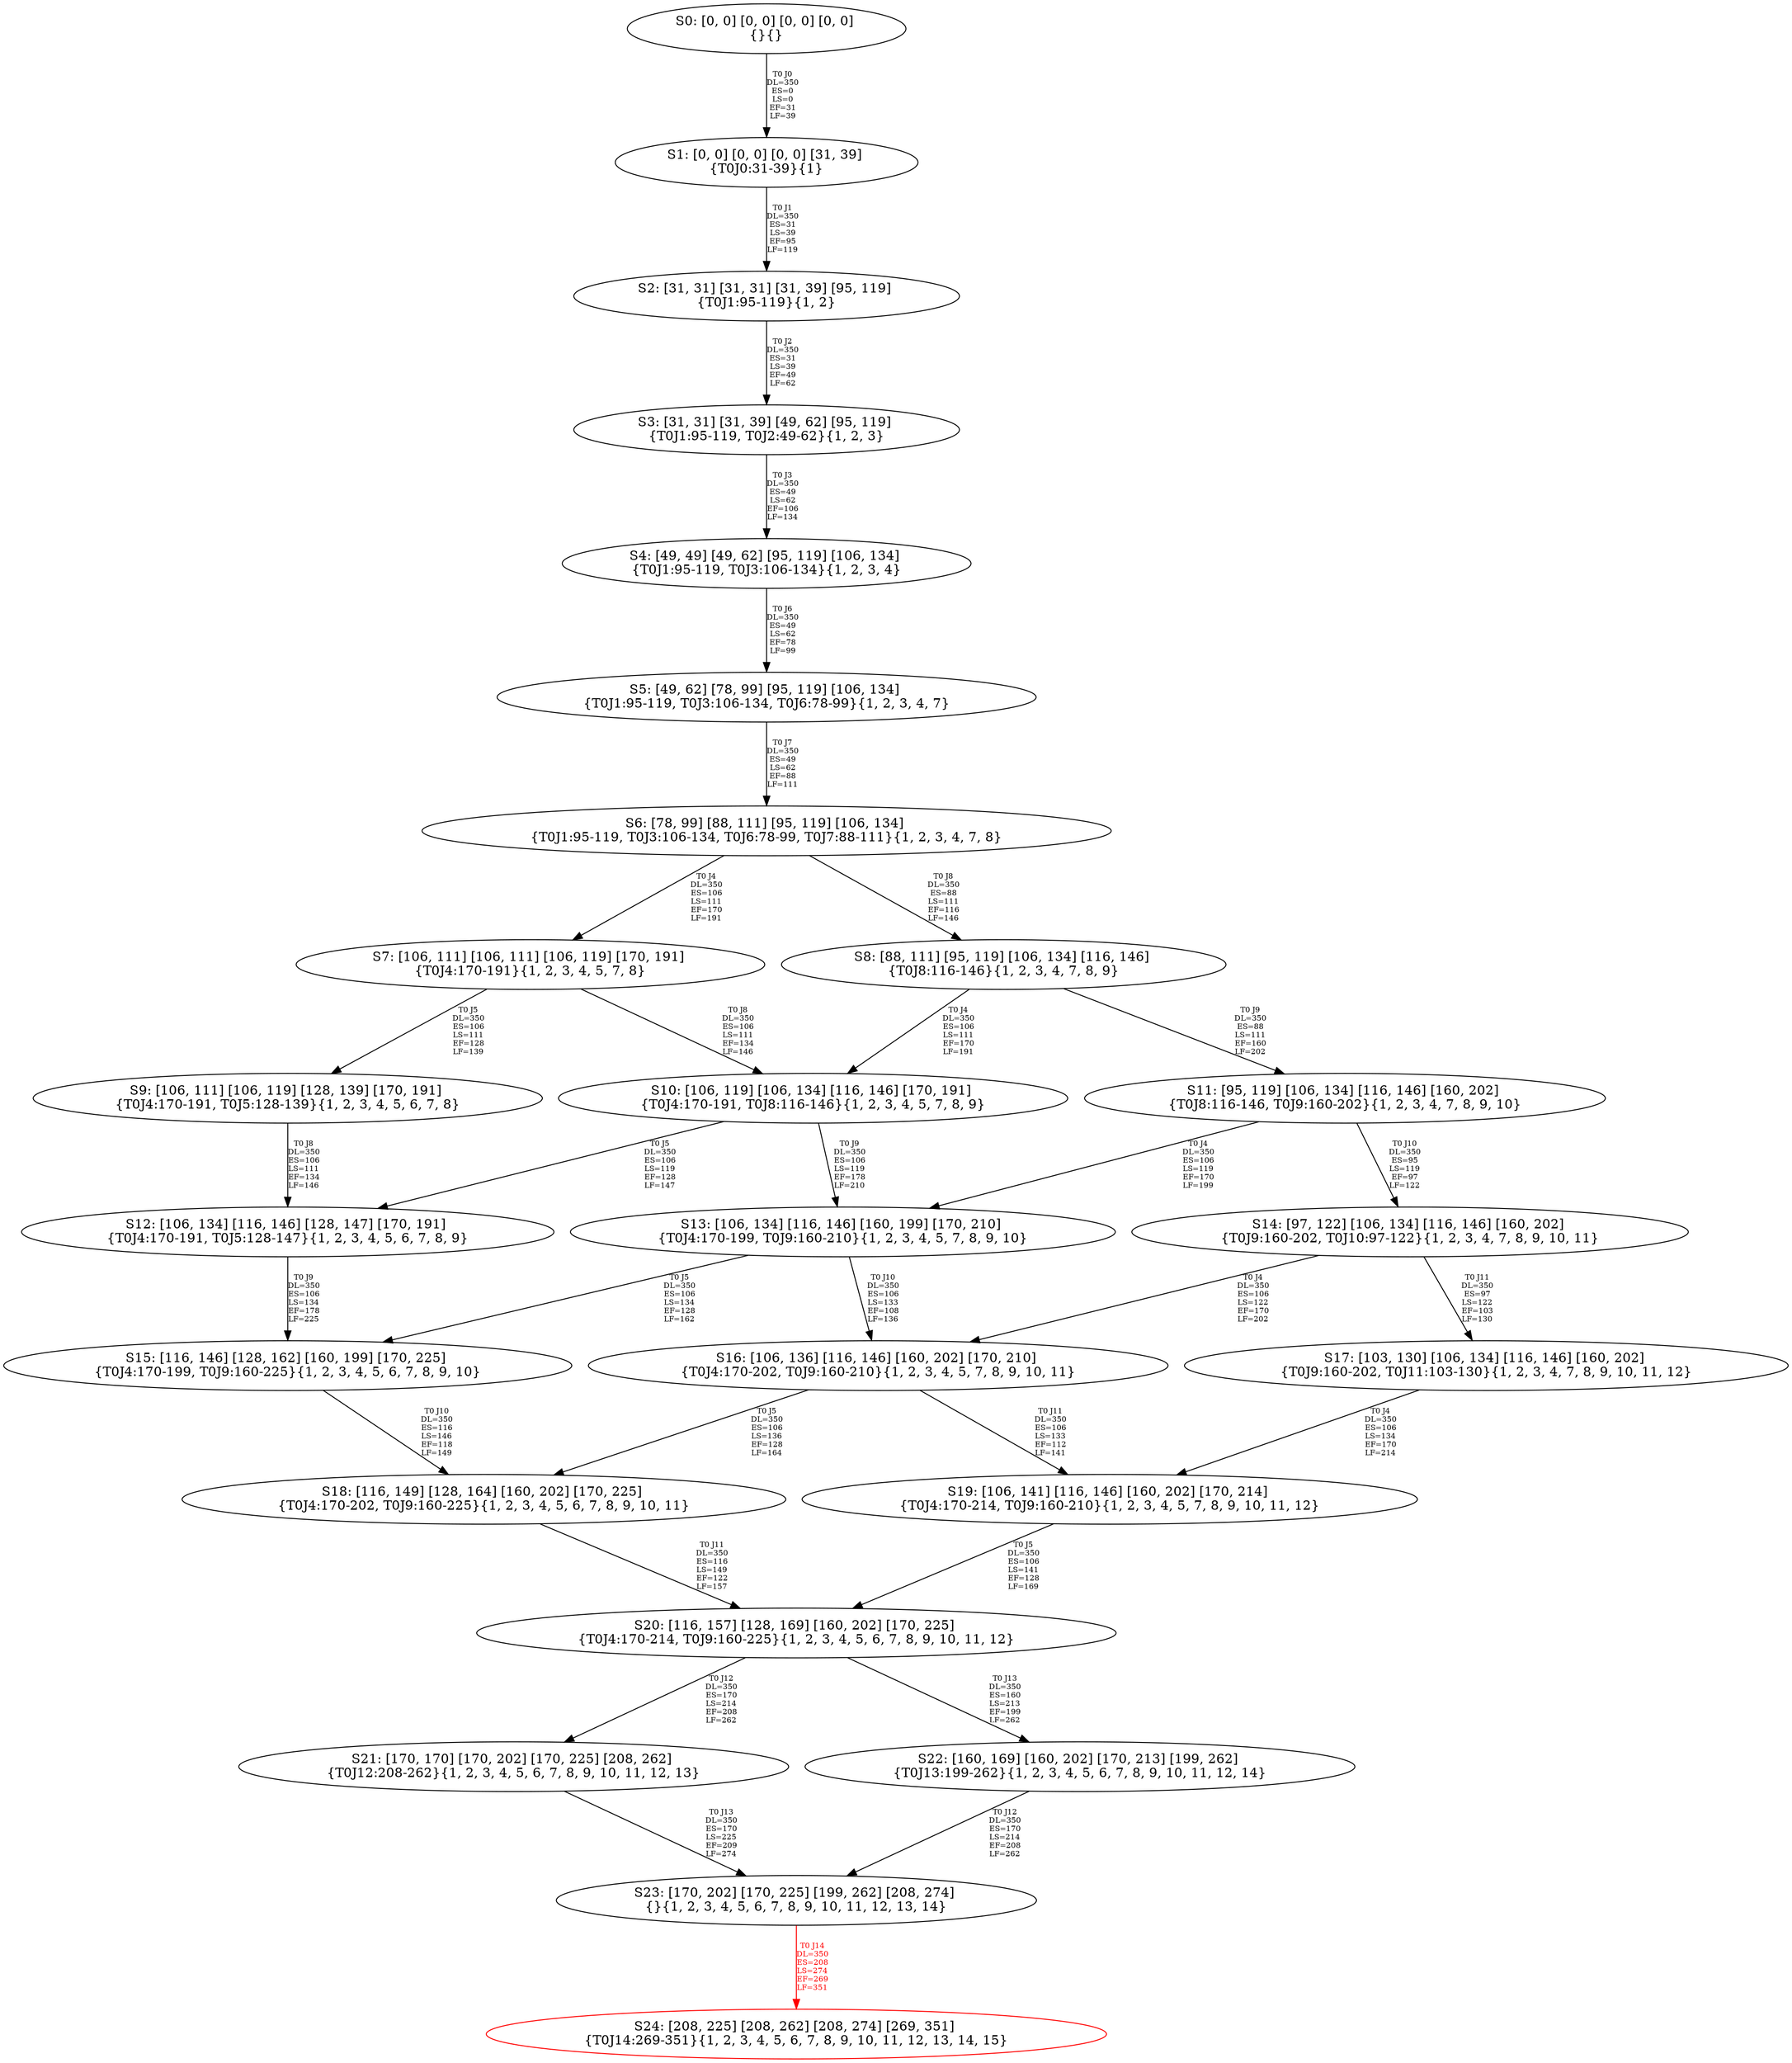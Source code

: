 digraph {
	S0[label="S0: [0, 0] [0, 0] [0, 0] [0, 0] \n{}{}"];
	S1[label="S1: [0, 0] [0, 0] [0, 0] [31, 39] \n{T0J0:31-39}{1}"];
	S2[label="S2: [31, 31] [31, 31] [31, 39] [95, 119] \n{T0J1:95-119}{1, 2}"];
	S3[label="S3: [31, 31] [31, 39] [49, 62] [95, 119] \n{T0J1:95-119, T0J2:49-62}{1, 2, 3}"];
	S4[label="S4: [49, 49] [49, 62] [95, 119] [106, 134] \n{T0J1:95-119, T0J3:106-134}{1, 2, 3, 4}"];
	S5[label="S5: [49, 62] [78, 99] [95, 119] [106, 134] \n{T0J1:95-119, T0J3:106-134, T0J6:78-99}{1, 2, 3, 4, 7}"];
	S6[label="S6: [78, 99] [88, 111] [95, 119] [106, 134] \n{T0J1:95-119, T0J3:106-134, T0J6:78-99, T0J7:88-111}{1, 2, 3, 4, 7, 8}"];
	S7[label="S7: [106, 111] [106, 111] [106, 119] [170, 191] \n{T0J4:170-191}{1, 2, 3, 4, 5, 7, 8}"];
	S8[label="S8: [88, 111] [95, 119] [106, 134] [116, 146] \n{T0J8:116-146}{1, 2, 3, 4, 7, 8, 9}"];
	S9[label="S9: [106, 111] [106, 119] [128, 139] [170, 191] \n{T0J4:170-191, T0J5:128-139}{1, 2, 3, 4, 5, 6, 7, 8}"];
	S10[label="S10: [106, 119] [106, 134] [116, 146] [170, 191] \n{T0J4:170-191, T0J8:116-146}{1, 2, 3, 4, 5, 7, 8, 9}"];
	S11[label="S11: [95, 119] [106, 134] [116, 146] [160, 202] \n{T0J8:116-146, T0J9:160-202}{1, 2, 3, 4, 7, 8, 9, 10}"];
	S12[label="S12: [106, 134] [116, 146] [128, 147] [170, 191] \n{T0J4:170-191, T0J5:128-147}{1, 2, 3, 4, 5, 6, 7, 8, 9}"];
	S13[label="S13: [106, 134] [116, 146] [160, 199] [170, 210] \n{T0J4:170-199, T0J9:160-210}{1, 2, 3, 4, 5, 7, 8, 9, 10}"];
	S14[label="S14: [97, 122] [106, 134] [116, 146] [160, 202] \n{T0J9:160-202, T0J10:97-122}{1, 2, 3, 4, 7, 8, 9, 10, 11}"];
	S15[label="S15: [116, 146] [128, 162] [160, 199] [170, 225] \n{T0J4:170-199, T0J9:160-225}{1, 2, 3, 4, 5, 6, 7, 8, 9, 10}"];
	S16[label="S16: [106, 136] [116, 146] [160, 202] [170, 210] \n{T0J4:170-202, T0J9:160-210}{1, 2, 3, 4, 5, 7, 8, 9, 10, 11}"];
	S17[label="S17: [103, 130] [106, 134] [116, 146] [160, 202] \n{T0J9:160-202, T0J11:103-130}{1, 2, 3, 4, 7, 8, 9, 10, 11, 12}"];
	S18[label="S18: [116, 149] [128, 164] [160, 202] [170, 225] \n{T0J4:170-202, T0J9:160-225}{1, 2, 3, 4, 5, 6, 7, 8, 9, 10, 11}"];
	S19[label="S19: [106, 141] [116, 146] [160, 202] [170, 214] \n{T0J4:170-214, T0J9:160-210}{1, 2, 3, 4, 5, 7, 8, 9, 10, 11, 12}"];
	S20[label="S20: [116, 157] [128, 169] [160, 202] [170, 225] \n{T0J4:170-214, T0J9:160-225}{1, 2, 3, 4, 5, 6, 7, 8, 9, 10, 11, 12}"];
	S21[label="S21: [170, 170] [170, 202] [170, 225] [208, 262] \n{T0J12:208-262}{1, 2, 3, 4, 5, 6, 7, 8, 9, 10, 11, 12, 13}"];
	S22[label="S22: [160, 169] [160, 202] [170, 213] [199, 262] \n{T0J13:199-262}{1, 2, 3, 4, 5, 6, 7, 8, 9, 10, 11, 12, 14}"];
	S23[label="S23: [170, 202] [170, 225] [199, 262] [208, 274] \n{}{1, 2, 3, 4, 5, 6, 7, 8, 9, 10, 11, 12, 13, 14}"];
	S24[label="S24: [208, 225] [208, 262] [208, 274] [269, 351] \n{T0J14:269-351}{1, 2, 3, 4, 5, 6, 7, 8, 9, 10, 11, 12, 13, 14, 15}"];
	S0 -> S1[label="T0 J0\nDL=350\nES=0\nLS=0\nEF=31\nLF=39",fontsize=8];
	S1 -> S2[label="T0 J1\nDL=350\nES=31\nLS=39\nEF=95\nLF=119",fontsize=8];
	S2 -> S3[label="T0 J2\nDL=350\nES=31\nLS=39\nEF=49\nLF=62",fontsize=8];
	S3 -> S4[label="T0 J3\nDL=350\nES=49\nLS=62\nEF=106\nLF=134",fontsize=8];
	S4 -> S5[label="T0 J6\nDL=350\nES=49\nLS=62\nEF=78\nLF=99",fontsize=8];
	S5 -> S6[label="T0 J7\nDL=350\nES=49\nLS=62\nEF=88\nLF=111",fontsize=8];
	S6 -> S7[label="T0 J4\nDL=350\nES=106\nLS=111\nEF=170\nLF=191",fontsize=8];
	S6 -> S8[label="T0 J8\nDL=350\nES=88\nLS=111\nEF=116\nLF=146",fontsize=8];
	S7 -> S9[label="T0 J5\nDL=350\nES=106\nLS=111\nEF=128\nLF=139",fontsize=8];
	S7 -> S10[label="T0 J8\nDL=350\nES=106\nLS=111\nEF=134\nLF=146",fontsize=8];
	S8 -> S10[label="T0 J4\nDL=350\nES=106\nLS=111\nEF=170\nLF=191",fontsize=8];
	S8 -> S11[label="T0 J9\nDL=350\nES=88\nLS=111\nEF=160\nLF=202",fontsize=8];
	S9 -> S12[label="T0 J8\nDL=350\nES=106\nLS=111\nEF=134\nLF=146",fontsize=8];
	S10 -> S12[label="T0 J5\nDL=350\nES=106\nLS=119\nEF=128\nLF=147",fontsize=8];
	S10 -> S13[label="T0 J9\nDL=350\nES=106\nLS=119\nEF=178\nLF=210",fontsize=8];
	S11 -> S13[label="T0 J4\nDL=350\nES=106\nLS=119\nEF=170\nLF=199",fontsize=8];
	S11 -> S14[label="T0 J10\nDL=350\nES=95\nLS=119\nEF=97\nLF=122",fontsize=8];
	S12 -> S15[label="T0 J9\nDL=350\nES=106\nLS=134\nEF=178\nLF=225",fontsize=8];
	S13 -> S15[label="T0 J5\nDL=350\nES=106\nLS=134\nEF=128\nLF=162",fontsize=8];
	S13 -> S16[label="T0 J10\nDL=350\nES=106\nLS=133\nEF=108\nLF=136",fontsize=8];
	S14 -> S16[label="T0 J4\nDL=350\nES=106\nLS=122\nEF=170\nLF=202",fontsize=8];
	S14 -> S17[label="T0 J11\nDL=350\nES=97\nLS=122\nEF=103\nLF=130",fontsize=8];
	S15 -> S18[label="T0 J10\nDL=350\nES=116\nLS=146\nEF=118\nLF=149",fontsize=8];
	S16 -> S18[label="T0 J5\nDL=350\nES=106\nLS=136\nEF=128\nLF=164",fontsize=8];
	S16 -> S19[label="T0 J11\nDL=350\nES=106\nLS=133\nEF=112\nLF=141",fontsize=8];
	S17 -> S19[label="T0 J4\nDL=350\nES=106\nLS=134\nEF=170\nLF=214",fontsize=8];
	S18 -> S20[label="T0 J11\nDL=350\nES=116\nLS=149\nEF=122\nLF=157",fontsize=8];
	S19 -> S20[label="T0 J5\nDL=350\nES=106\nLS=141\nEF=128\nLF=169",fontsize=8];
	S20 -> S21[label="T0 J12\nDL=350\nES=170\nLS=214\nEF=208\nLF=262",fontsize=8];
	S20 -> S22[label="T0 J13\nDL=350\nES=160\nLS=213\nEF=199\nLF=262",fontsize=8];
	S21 -> S23[label="T0 J13\nDL=350\nES=170\nLS=225\nEF=209\nLF=274",fontsize=8];
	S22 -> S23[label="T0 J12\nDL=350\nES=170\nLS=214\nEF=208\nLF=262",fontsize=8];
	S23 -> S24[label="T0 J14\nDL=350\nES=208\nLS=274\nEF=269\nLF=351",color=Red,fontcolor=Red,fontsize=8];
S24[color=Red];
}
